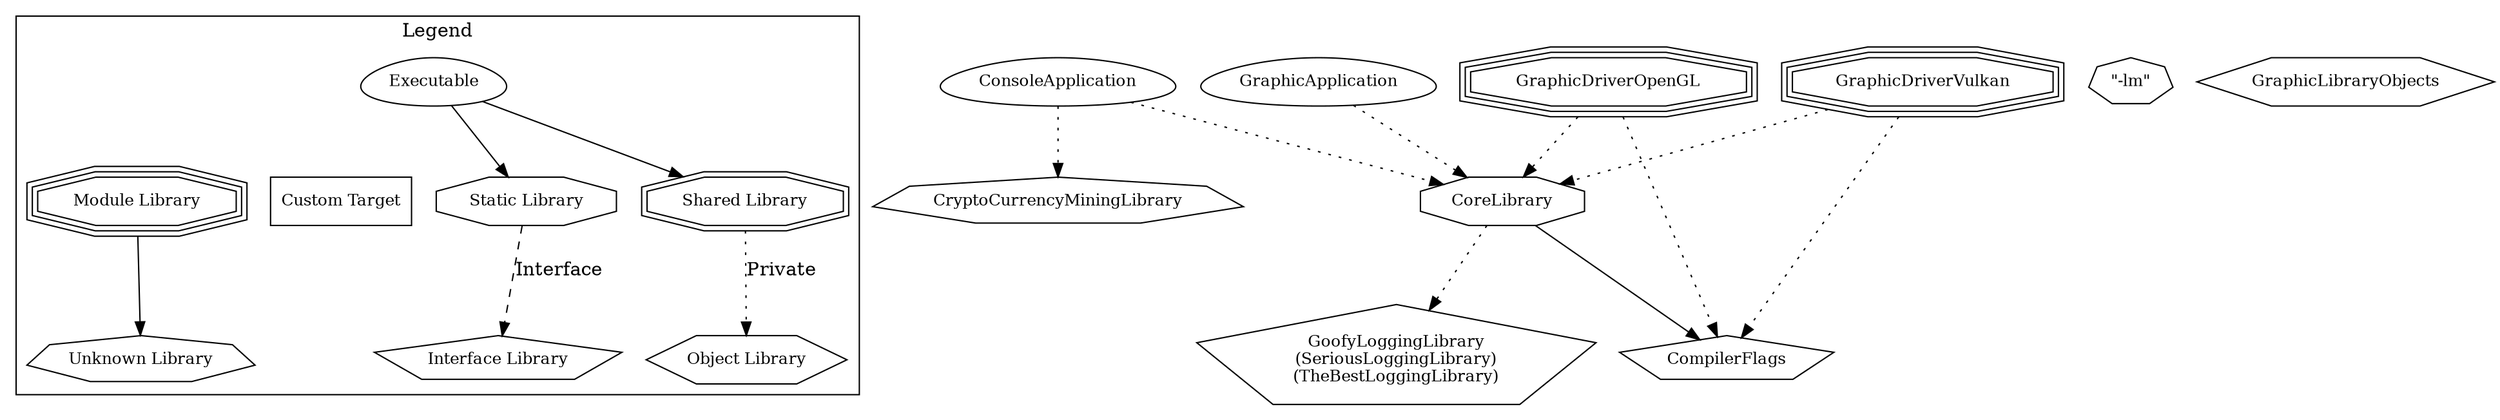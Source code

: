 digraph "GraphvizTestProject" {
node [
  fontsize = "12"
];
subgraph clusterLegend {
  label = "Legend";
  color = black;
  edge [ style = invis ];
  legendNode0 [ label = "Executable", shape = egg ];
  legendNode1 [ label = "Static Library", shape = octagon ];
  legendNode2 [ label = "Shared Library", shape = doubleoctagon ];
  legendNode3 [ label = "Module Library", shape = tripleoctagon ];
  legendNode4 [ label = "Interface Library", shape = pentagon ];
  legendNode5 [ label = "Object Library", shape = hexagon ];
  legendNode6 [ label = "Unknown Library", shape = septagon ];
  legendNode7 [ label = "Custom Target", shape = box ];
  legendNode0 -> legendNode1 [ style = solid ];
  legendNode0 -> legendNode2 [ style = solid ];
  legendNode0 -> legendNode3;
  legendNode1 -> legendNode4 [ label = "Interface", style = dashed ];
  legendNode2 -> legendNode5 [ label = "Private", style = dotted ];
  legendNode3 -> legendNode6 [ style = solid ];
  legendNode0 -> legendNode7;
}
    "node0" [ label = "CompilerFlags", shape = pentagon ];
    "node1" [ label = "ConsoleApplication", shape = egg ];
    "node2" [ label = "CoreLibrary", shape = octagon ];
    "node2" -> "node0"  // CoreLibrary -> CompilerFlags
    "node3" [ label = "GoofyLoggingLibrary\n(SeriousLoggingLibrary)\n(TheBestLoggingLibrary)", shape = pentagon ];
    "node2" -> "node3" [ style = dotted ] // CoreLibrary -> GoofyLoggingLibrary
    "node1" -> "node2" [ style = dotted ] // ConsoleApplication -> CoreLibrary
    "node4" [ label = "CryptoCurrencyMiningLibrary", shape = septagon ];
    "node1" -> "node4" [ style = dotted ] // ConsoleApplication -> CryptoCurrencyMiningLibrary
    "node5" [ label = "GraphicApplication", shape = egg ];
    "node5" -> "node2" [ style = dotted ] // GraphicApplication -> CoreLibrary
    "node6" [ label = "\"-lm\"", shape = septagon ];
    "node7" [ label = "GraphicLibraryObjects", shape = hexagon ];
    "node8" [ label = "GraphicDriverOpenGL", shape = tripleoctagon ];
    "node8" -> "node0" [ style = dotted ] // GraphicDriverOpenGL -> CompilerFlags
    "node8" -> "node2" [ style = dotted ] // GraphicDriverOpenGL -> CoreLibrary
    "node9" [ label = "GraphicDriverVulkan", shape = tripleoctagon ];
    "node9" -> "node0" [ style = dotted ] // GraphicDriverVulkan -> CompilerFlags
    "node9" -> "node2" [ style = dotted ] // GraphicDriverVulkan -> CoreLibrary
}
